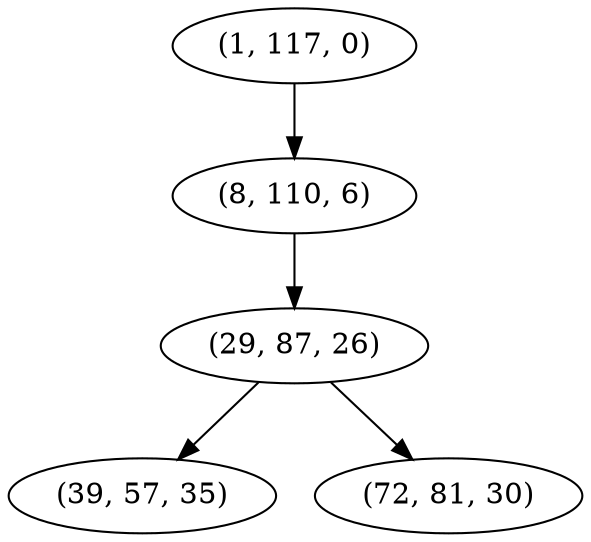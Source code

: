 digraph tree {
    "(1, 117, 0)";
    "(8, 110, 6)";
    "(29, 87, 26)";
    "(39, 57, 35)";
    "(72, 81, 30)";
    "(1, 117, 0)" -> "(8, 110, 6)";
    "(8, 110, 6)" -> "(29, 87, 26)";
    "(29, 87, 26)" -> "(39, 57, 35)";
    "(29, 87, 26)" -> "(72, 81, 30)";
}
